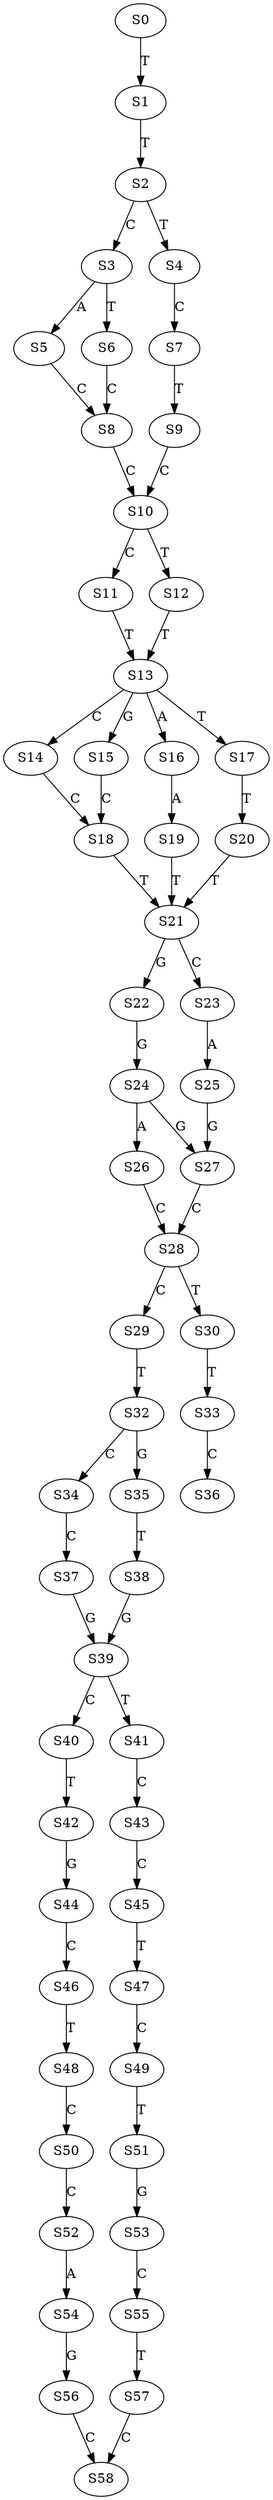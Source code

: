 strict digraph  {
	S0 -> S1 [ label = T ];
	S1 -> S2 [ label = T ];
	S2 -> S3 [ label = C ];
	S2 -> S4 [ label = T ];
	S3 -> S5 [ label = A ];
	S3 -> S6 [ label = T ];
	S4 -> S7 [ label = C ];
	S5 -> S8 [ label = C ];
	S6 -> S8 [ label = C ];
	S7 -> S9 [ label = T ];
	S8 -> S10 [ label = C ];
	S9 -> S10 [ label = C ];
	S10 -> S11 [ label = C ];
	S10 -> S12 [ label = T ];
	S11 -> S13 [ label = T ];
	S12 -> S13 [ label = T ];
	S13 -> S14 [ label = C ];
	S13 -> S15 [ label = G ];
	S13 -> S16 [ label = A ];
	S13 -> S17 [ label = T ];
	S14 -> S18 [ label = C ];
	S15 -> S18 [ label = C ];
	S16 -> S19 [ label = A ];
	S17 -> S20 [ label = T ];
	S18 -> S21 [ label = T ];
	S19 -> S21 [ label = T ];
	S20 -> S21 [ label = T ];
	S21 -> S22 [ label = G ];
	S21 -> S23 [ label = C ];
	S22 -> S24 [ label = G ];
	S23 -> S25 [ label = A ];
	S24 -> S26 [ label = A ];
	S24 -> S27 [ label = G ];
	S25 -> S27 [ label = G ];
	S26 -> S28 [ label = C ];
	S27 -> S28 [ label = C ];
	S28 -> S29 [ label = C ];
	S28 -> S30 [ label = T ];
	S29 -> S32 [ label = T ];
	S30 -> S33 [ label = T ];
	S32 -> S34 [ label = C ];
	S32 -> S35 [ label = G ];
	S33 -> S36 [ label = C ];
	S34 -> S37 [ label = C ];
	S35 -> S38 [ label = T ];
	S37 -> S39 [ label = G ];
	S38 -> S39 [ label = G ];
	S39 -> S40 [ label = C ];
	S39 -> S41 [ label = T ];
	S40 -> S42 [ label = T ];
	S41 -> S43 [ label = C ];
	S42 -> S44 [ label = G ];
	S43 -> S45 [ label = C ];
	S44 -> S46 [ label = C ];
	S45 -> S47 [ label = T ];
	S46 -> S48 [ label = T ];
	S47 -> S49 [ label = C ];
	S48 -> S50 [ label = C ];
	S49 -> S51 [ label = T ];
	S50 -> S52 [ label = C ];
	S51 -> S53 [ label = G ];
	S52 -> S54 [ label = A ];
	S53 -> S55 [ label = C ];
	S54 -> S56 [ label = G ];
	S55 -> S57 [ label = T ];
	S56 -> S58 [ label = C ];
	S57 -> S58 [ label = C ];
}

